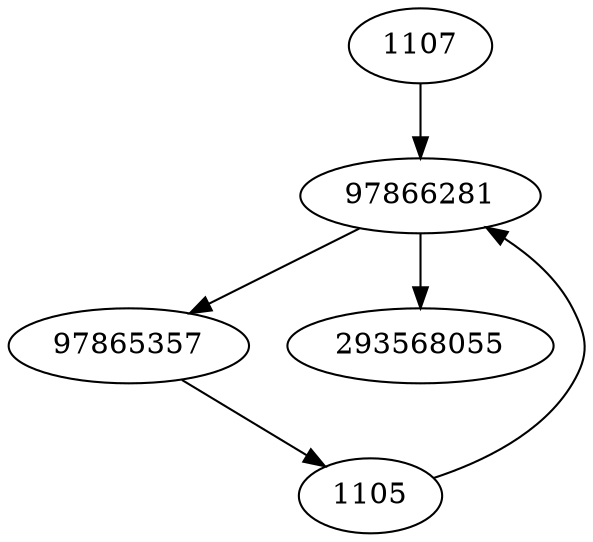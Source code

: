 strict digraph  {
97866281;
97865357;
1105;
1107;
293568055;
97866281 -> 97865357;
97866281 -> 293568055;
97865357 -> 1105;
1105 -> 97866281;
1107 -> 97866281;
}
